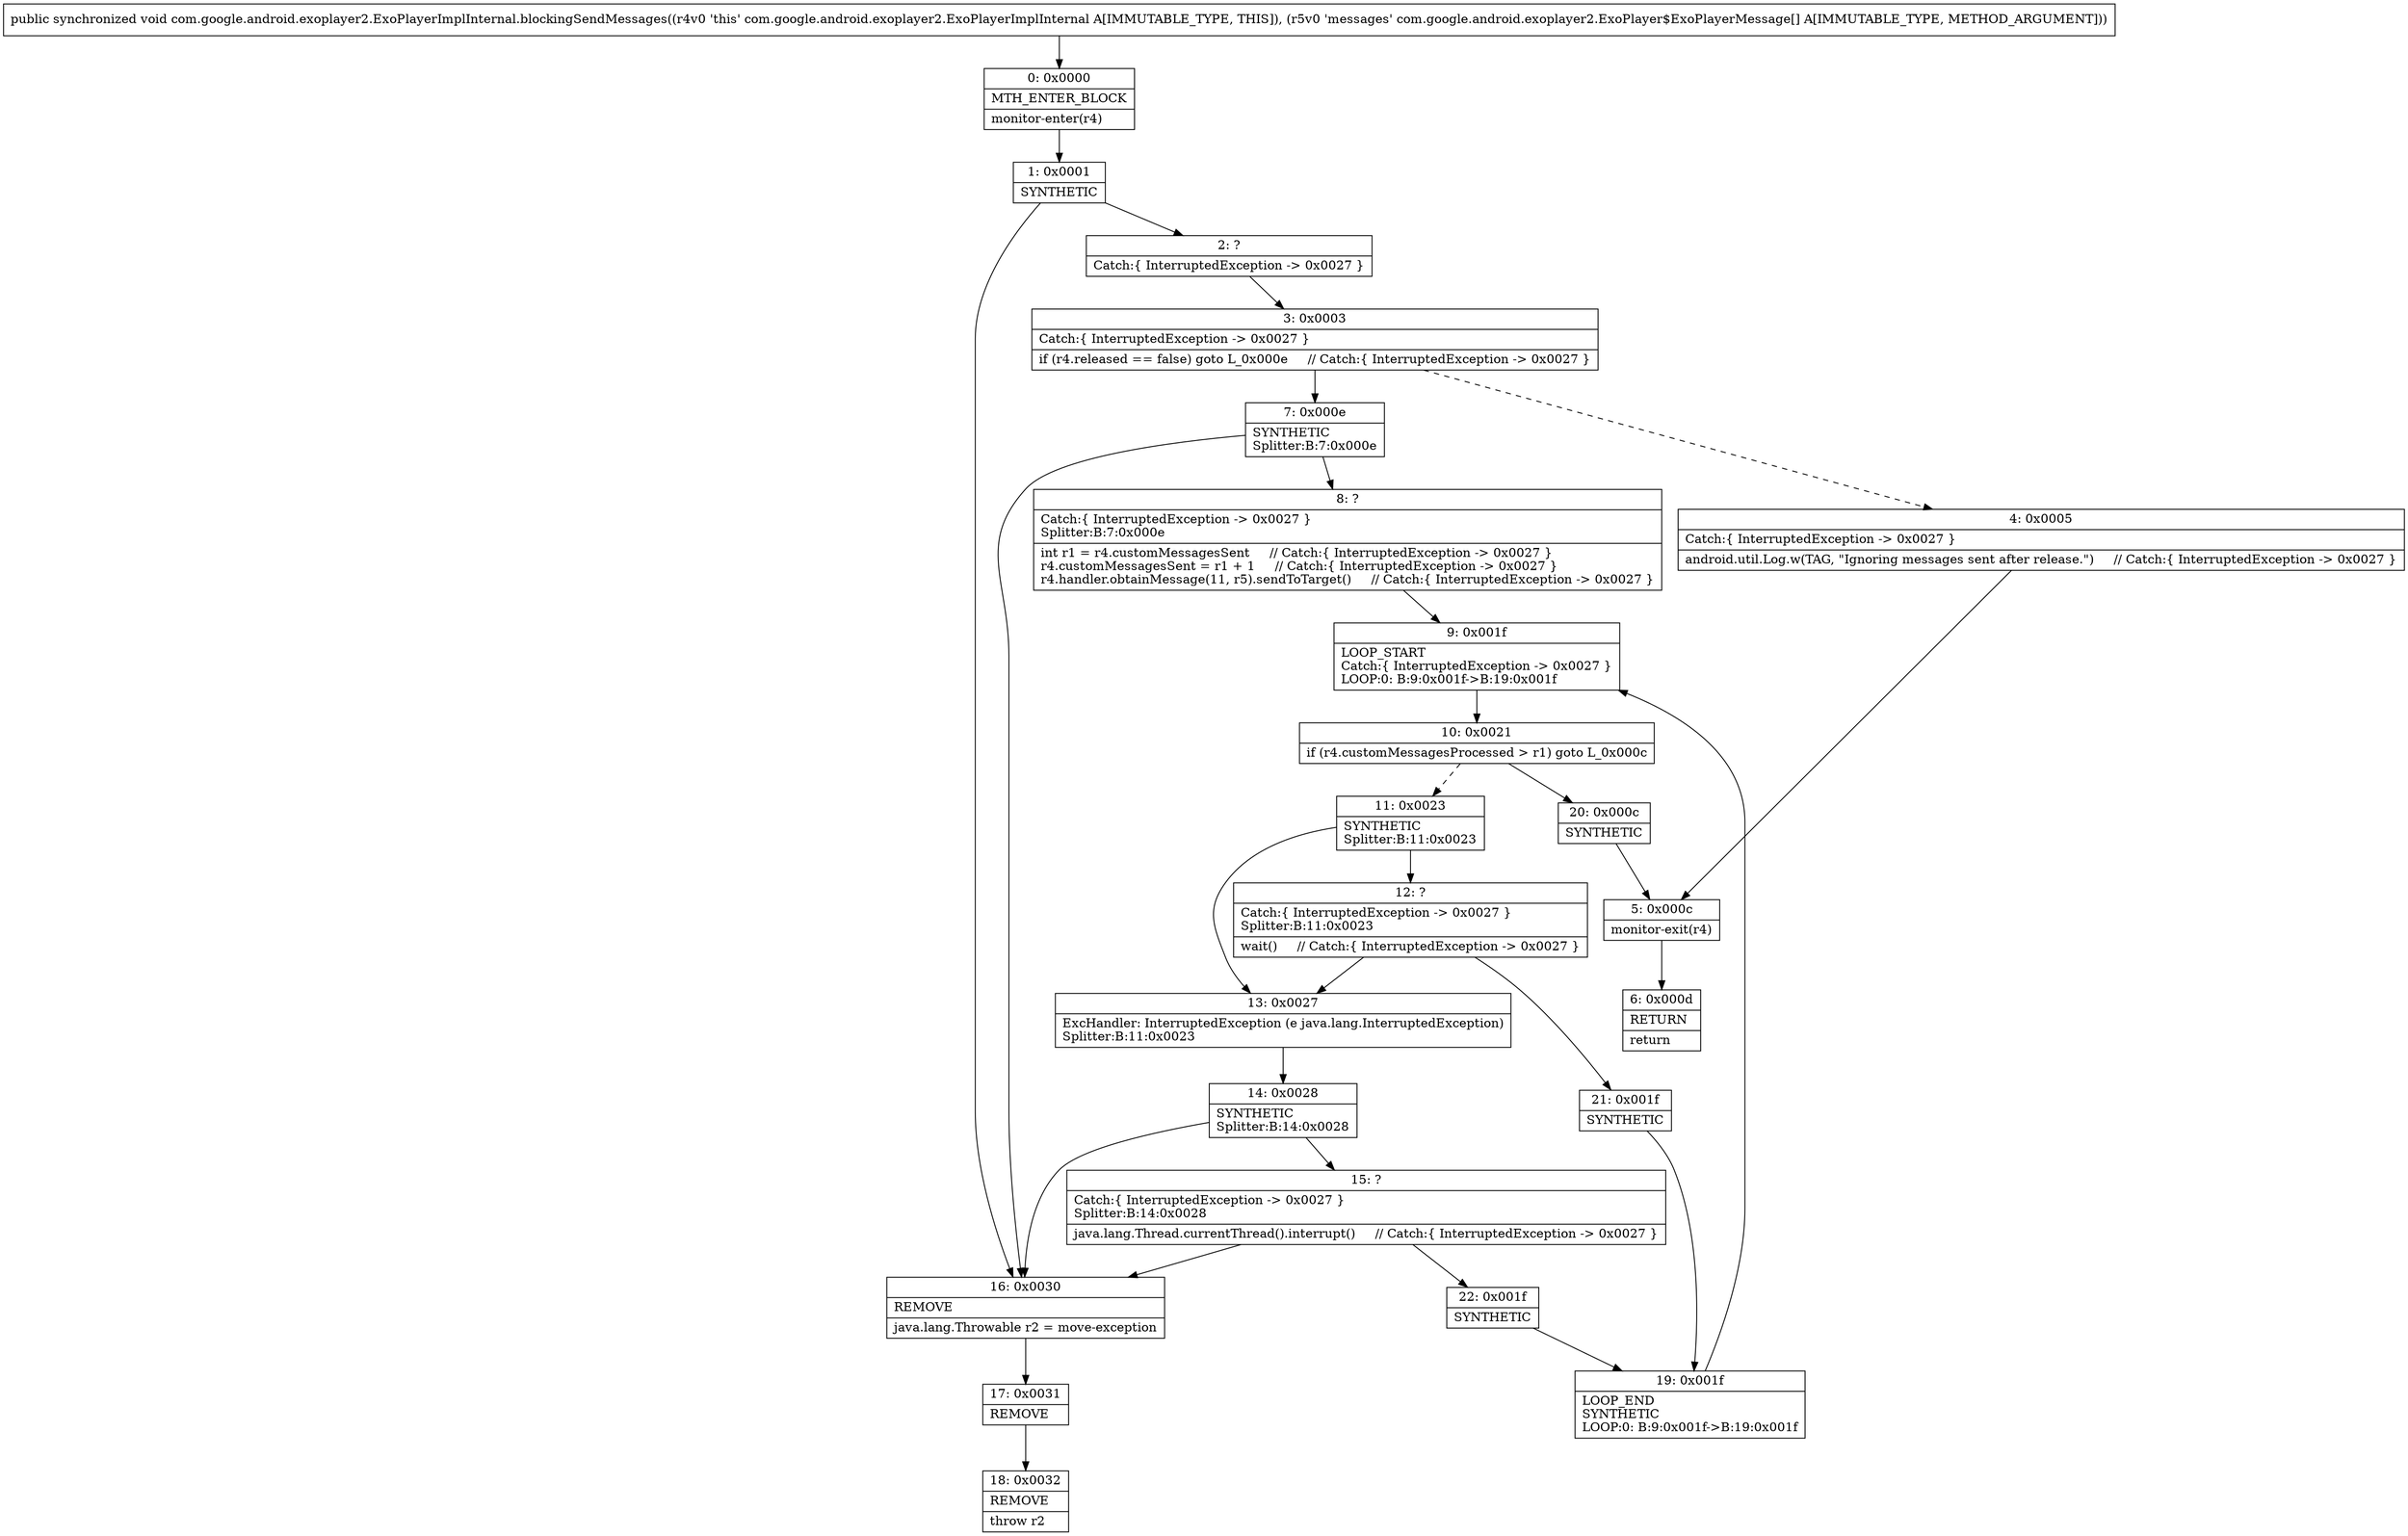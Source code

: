 digraph "CFG forcom.google.android.exoplayer2.ExoPlayerImplInternal.blockingSendMessages([Lcom\/google\/android\/exoplayer2\/ExoPlayer$ExoPlayerMessage;)V" {
Node_0 [shape=record,label="{0\:\ 0x0000|MTH_ENTER_BLOCK\l|monitor\-enter(r4)\l}"];
Node_1 [shape=record,label="{1\:\ 0x0001|SYNTHETIC\l}"];
Node_2 [shape=record,label="{2\:\ ?|Catch:\{ InterruptedException \-\> 0x0027 \}\l}"];
Node_3 [shape=record,label="{3\:\ 0x0003|Catch:\{ InterruptedException \-\> 0x0027 \}\l|if (r4.released == false) goto L_0x000e     \/\/ Catch:\{ InterruptedException \-\> 0x0027 \}\l}"];
Node_4 [shape=record,label="{4\:\ 0x0005|Catch:\{ InterruptedException \-\> 0x0027 \}\l|android.util.Log.w(TAG, \"Ignoring messages sent after release.\")     \/\/ Catch:\{ InterruptedException \-\> 0x0027 \}\l}"];
Node_5 [shape=record,label="{5\:\ 0x000c|monitor\-exit(r4)\l}"];
Node_6 [shape=record,label="{6\:\ 0x000d|RETURN\l|return\l}"];
Node_7 [shape=record,label="{7\:\ 0x000e|SYNTHETIC\lSplitter:B:7:0x000e\l}"];
Node_8 [shape=record,label="{8\:\ ?|Catch:\{ InterruptedException \-\> 0x0027 \}\lSplitter:B:7:0x000e\l|int r1 = r4.customMessagesSent     \/\/ Catch:\{ InterruptedException \-\> 0x0027 \}\lr4.customMessagesSent = r1 + 1     \/\/ Catch:\{ InterruptedException \-\> 0x0027 \}\lr4.handler.obtainMessage(11, r5).sendToTarget()     \/\/ Catch:\{ InterruptedException \-\> 0x0027 \}\l}"];
Node_9 [shape=record,label="{9\:\ 0x001f|LOOP_START\lCatch:\{ InterruptedException \-\> 0x0027 \}\lLOOP:0: B:9:0x001f\-\>B:19:0x001f\l}"];
Node_10 [shape=record,label="{10\:\ 0x0021|if (r4.customMessagesProcessed \> r1) goto L_0x000c\l}"];
Node_11 [shape=record,label="{11\:\ 0x0023|SYNTHETIC\lSplitter:B:11:0x0023\l}"];
Node_12 [shape=record,label="{12\:\ ?|Catch:\{ InterruptedException \-\> 0x0027 \}\lSplitter:B:11:0x0023\l|wait()     \/\/ Catch:\{ InterruptedException \-\> 0x0027 \}\l}"];
Node_13 [shape=record,label="{13\:\ 0x0027|ExcHandler: InterruptedException (e java.lang.InterruptedException)\lSplitter:B:11:0x0023\l}"];
Node_14 [shape=record,label="{14\:\ 0x0028|SYNTHETIC\lSplitter:B:14:0x0028\l}"];
Node_15 [shape=record,label="{15\:\ ?|Catch:\{ InterruptedException \-\> 0x0027 \}\lSplitter:B:14:0x0028\l|java.lang.Thread.currentThread().interrupt()     \/\/ Catch:\{ InterruptedException \-\> 0x0027 \}\l}"];
Node_16 [shape=record,label="{16\:\ 0x0030|REMOVE\l|java.lang.Throwable r2 = move\-exception\l}"];
Node_17 [shape=record,label="{17\:\ 0x0031|REMOVE\l}"];
Node_18 [shape=record,label="{18\:\ 0x0032|REMOVE\l|throw r2\l}"];
Node_19 [shape=record,label="{19\:\ 0x001f|LOOP_END\lSYNTHETIC\lLOOP:0: B:9:0x001f\-\>B:19:0x001f\l}"];
Node_20 [shape=record,label="{20\:\ 0x000c|SYNTHETIC\l}"];
Node_21 [shape=record,label="{21\:\ 0x001f|SYNTHETIC\l}"];
Node_22 [shape=record,label="{22\:\ 0x001f|SYNTHETIC\l}"];
MethodNode[shape=record,label="{public synchronized void com.google.android.exoplayer2.ExoPlayerImplInternal.blockingSendMessages((r4v0 'this' com.google.android.exoplayer2.ExoPlayerImplInternal A[IMMUTABLE_TYPE, THIS]), (r5v0 'messages' com.google.android.exoplayer2.ExoPlayer$ExoPlayerMessage[] A[IMMUTABLE_TYPE, METHOD_ARGUMENT])) }"];
MethodNode -> Node_0;
Node_0 -> Node_1;
Node_1 -> Node_2;
Node_1 -> Node_16;
Node_2 -> Node_3;
Node_3 -> Node_4[style=dashed];
Node_3 -> Node_7;
Node_4 -> Node_5;
Node_5 -> Node_6;
Node_7 -> Node_8;
Node_7 -> Node_16;
Node_8 -> Node_9;
Node_9 -> Node_10;
Node_10 -> Node_11[style=dashed];
Node_10 -> Node_20;
Node_11 -> Node_12;
Node_11 -> Node_13;
Node_12 -> Node_13;
Node_12 -> Node_21;
Node_13 -> Node_14;
Node_14 -> Node_15;
Node_14 -> Node_16;
Node_15 -> Node_16;
Node_15 -> Node_22;
Node_16 -> Node_17;
Node_17 -> Node_18;
Node_19 -> Node_9;
Node_20 -> Node_5;
Node_21 -> Node_19;
Node_22 -> Node_19;
}

